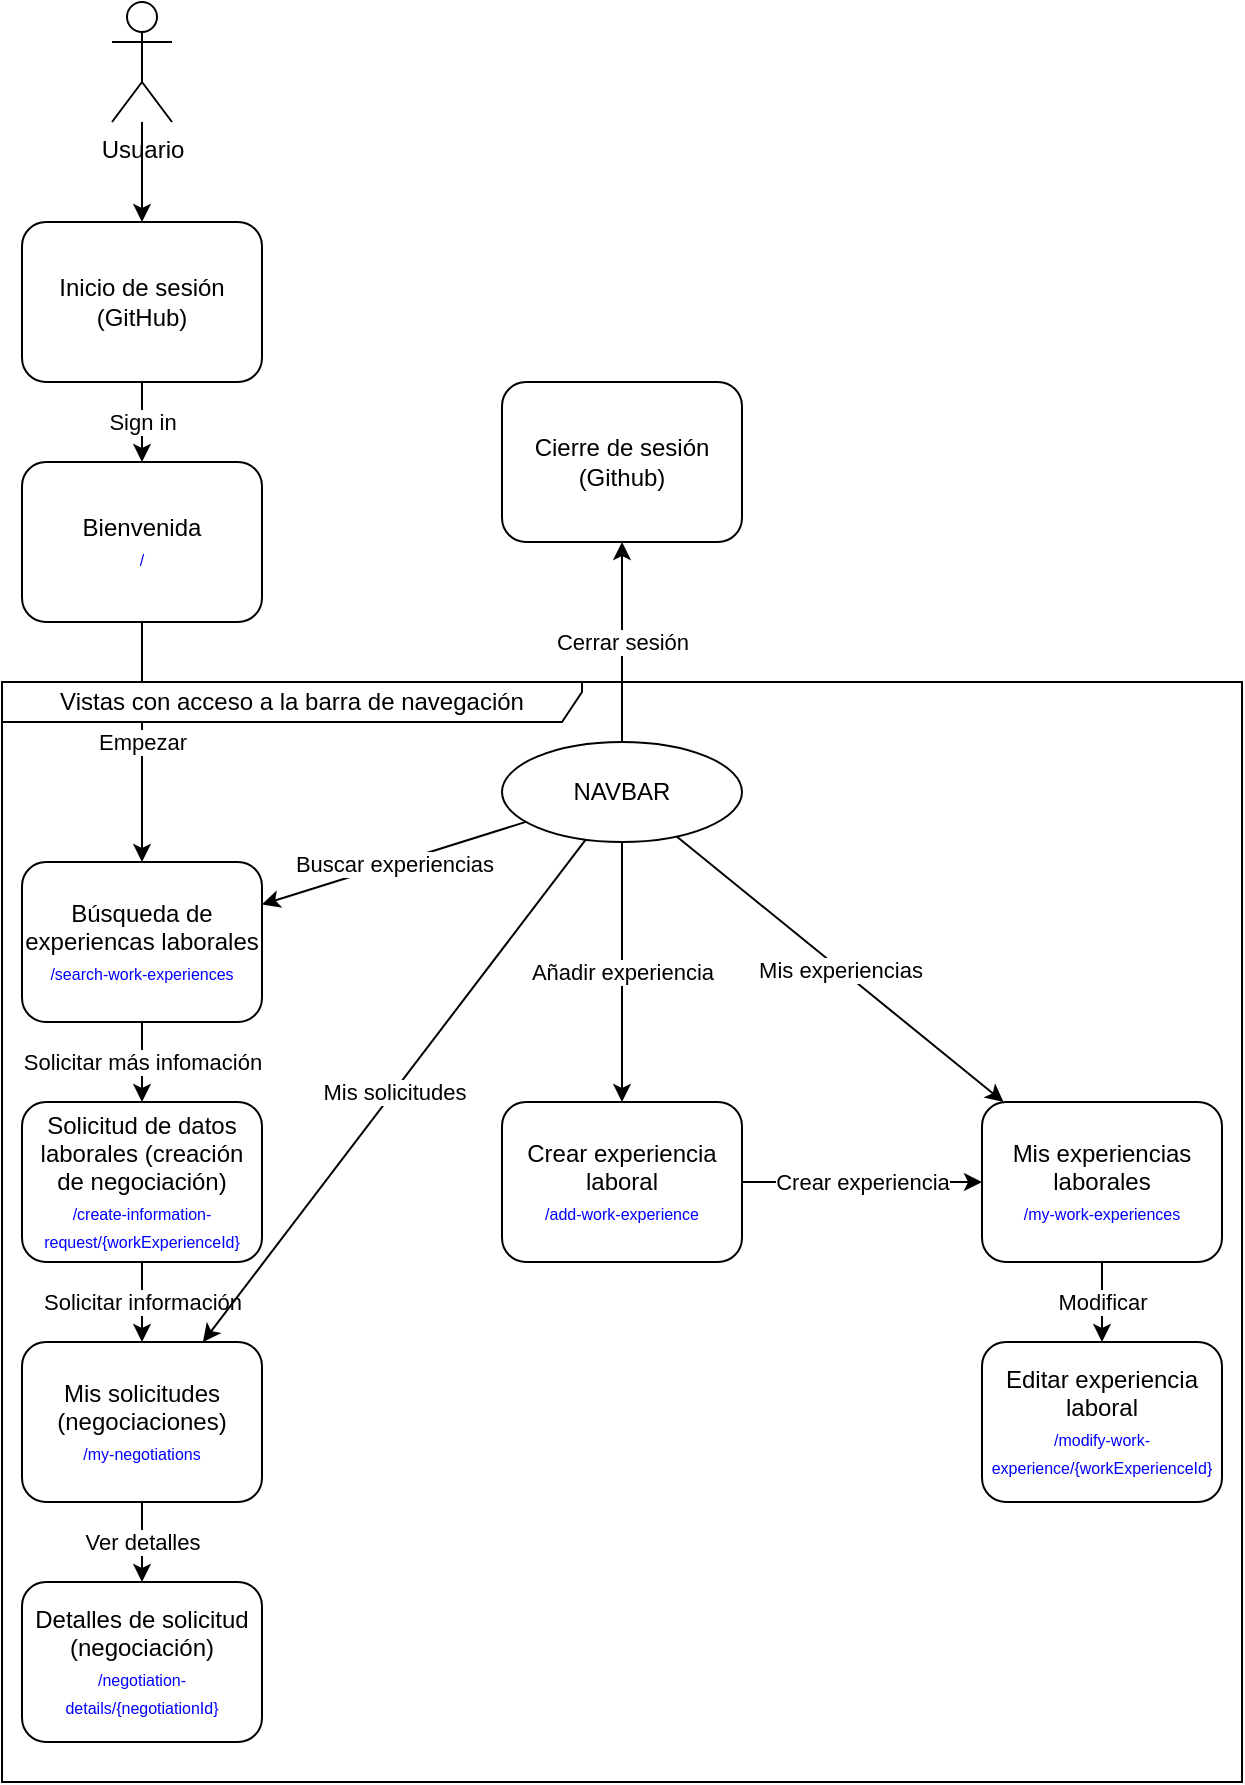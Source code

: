 <mxfile version="14.6.13" type="device"><diagram id="Q_rRQow08-Yb7mL1Citc" name="Página-1"><mxGraphModel dx="1673" dy="967" grid="1" gridSize="10" guides="1" tooltips="1" connect="1" arrows="1" fold="1" page="1" pageScale="1" pageWidth="827" pageHeight="1169" math="0" shadow="0"><root><mxCell id="0"/><mxCell id="1" parent="0"/><mxCell id="25cQ_Ur4_LoOCMcz6qQy-7" value="Empezar" style="endArrow=classic;html=1;" edge="1" parent="1" source="25cQ_Ur4_LoOCMcz6qQy-4" target="25cQ_Ur4_LoOCMcz6qQy-5"><mxGeometry width="50" height="50" relative="1" as="geometry"><mxPoint x="160" y="240" as="sourcePoint"/><mxPoint x="160" y="290" as="targetPoint"/></mxGeometry></mxCell><mxCell id="25cQ_Ur4_LoOCMcz6qQy-8" value="Vistas con acceso a la barra de navegación" style="shape=umlFrame;whiteSpace=wrap;html=1;width=290;height=20;" vertex="1" parent="1"><mxGeometry x="80" y="390" width="620" height="550" as="geometry"/></mxCell><mxCell id="25cQ_Ur4_LoOCMcz6qQy-1" value="Inicio de sesión&lt;br&gt;(GitHub)" style="rounded=1;whiteSpace=wrap;html=1;" vertex="1" parent="1"><mxGeometry x="90" y="160" width="120" height="80" as="geometry"/></mxCell><mxCell id="25cQ_Ur4_LoOCMcz6qQy-2" value="Usuario" style="shape=umlActor;verticalLabelPosition=bottom;verticalAlign=top;html=1;outlineConnect=0;" vertex="1" parent="1"><mxGeometry x="135" y="50" width="30" height="60" as="geometry"/></mxCell><mxCell id="25cQ_Ur4_LoOCMcz6qQy-3" value="NAVBAR" style="ellipse;whiteSpace=wrap;html=1;" vertex="1" parent="1"><mxGeometry x="330" y="420" width="120" height="50" as="geometry"/></mxCell><mxCell id="25cQ_Ur4_LoOCMcz6qQy-4" value="Bienvenida&lt;br&gt;&lt;font color=&quot;#0000ff&quot; style=&quot;font-size: 8px&quot;&gt;/&lt;/font&gt;" style="rounded=1;whiteSpace=wrap;html=1;" vertex="1" parent="1"><mxGeometry x="90" y="280" width="120" height="80" as="geometry"/></mxCell><mxCell id="25cQ_Ur4_LoOCMcz6qQy-5" value="Búsqueda de experiencas laborales&lt;br&gt;&lt;font color=&quot;#0000ff&quot; style=&quot;font-size: 8px&quot;&gt;/search-work-experiences&lt;/font&gt;" style="rounded=1;whiteSpace=wrap;html=1;" vertex="1" parent="1"><mxGeometry x="90" y="480" width="120" height="80" as="geometry"/></mxCell><mxCell id="25cQ_Ur4_LoOCMcz6qQy-6" value="Sign in" style="endArrow=classic;html=1;" edge="1" parent="1" source="25cQ_Ur4_LoOCMcz6qQy-1" target="25cQ_Ur4_LoOCMcz6qQy-4"><mxGeometry width="50" height="50" relative="1" as="geometry"><mxPoint x="60" y="560" as="sourcePoint"/><mxPoint x="110" y="510" as="targetPoint"/></mxGeometry></mxCell><mxCell id="25cQ_Ur4_LoOCMcz6qQy-9" value="Buscar experiencias" style="endArrow=classic;html=1;" edge="1" parent="1" source="25cQ_Ur4_LoOCMcz6qQy-3" target="25cQ_Ur4_LoOCMcz6qQy-5"><mxGeometry width="50" height="50" relative="1" as="geometry"><mxPoint x="160" y="400" as="sourcePoint"/><mxPoint x="160" y="540" as="targetPoint"/></mxGeometry></mxCell><mxCell id="25cQ_Ur4_LoOCMcz6qQy-10" value="Solicitud de datos laborales (creación de negociación)&lt;br&gt;&lt;font color=&quot;#0000ff&quot;&gt;&lt;span style=&quot;font-size: 8px&quot;&gt;/create-information-request/{workExperienceId}&lt;/span&gt;&lt;/font&gt;" style="rounded=1;whiteSpace=wrap;html=1;" vertex="1" parent="1"><mxGeometry x="90" y="600" width="120" height="80" as="geometry"/></mxCell><mxCell id="25cQ_Ur4_LoOCMcz6qQy-11" value="Solicitar más infomación" style="endArrow=classic;html=1;" edge="1" parent="1" source="25cQ_Ur4_LoOCMcz6qQy-5" target="25cQ_Ur4_LoOCMcz6qQy-10"><mxGeometry width="50" height="50" relative="1" as="geometry"><mxPoint x="160" y="400" as="sourcePoint"/><mxPoint x="160" y="540" as="targetPoint"/></mxGeometry></mxCell><mxCell id="25cQ_Ur4_LoOCMcz6qQy-12" value="Mis solicitudes&lt;br&gt;(negociaciones)&lt;br&gt;&lt;span style=&quot;color: rgb(0 , 0 , 255) ; font-size: 8px&quot;&gt;/my-negotiations&lt;/span&gt;" style="rounded=1;whiteSpace=wrap;html=1;" vertex="1" parent="1"><mxGeometry x="90" y="720" width="120" height="80" as="geometry"/></mxCell><mxCell id="25cQ_Ur4_LoOCMcz6qQy-13" value="Solicitar información" style="endArrow=classic;html=1;" edge="1" parent="1" source="25cQ_Ur4_LoOCMcz6qQy-10" target="25cQ_Ur4_LoOCMcz6qQy-12"><mxGeometry width="50" height="50" relative="1" as="geometry"><mxPoint x="160" y="600" as="sourcePoint"/><mxPoint x="160" y="645" as="targetPoint"/></mxGeometry></mxCell><mxCell id="25cQ_Ur4_LoOCMcz6qQy-14" value="Mis solicitudes" style="endArrow=classic;html=1;" edge="1" parent="1" source="25cQ_Ur4_LoOCMcz6qQy-3" target="25cQ_Ur4_LoOCMcz6qQy-12"><mxGeometry width="50" height="50" relative="1" as="geometry"><mxPoint x="400.826" y="499.325" as="sourcePoint"/><mxPoint x="220" y="552.414" as="targetPoint"/></mxGeometry></mxCell><mxCell id="25cQ_Ur4_LoOCMcz6qQy-15" value="" style="endArrow=classic;html=1;" edge="1" parent="1" source="25cQ_Ur4_LoOCMcz6qQy-2" target="25cQ_Ur4_LoOCMcz6qQy-1"><mxGeometry width="50" height="50" relative="1" as="geometry"><mxPoint x="160" y="240" as="sourcePoint"/><mxPoint x="160" y="290" as="targetPoint"/></mxGeometry></mxCell><mxCell id="25cQ_Ur4_LoOCMcz6qQy-16" value="Detalles de solicitud&lt;br&gt;(negociación)&lt;br&gt;&lt;span style=&quot;color: rgb(0 , 0 , 255) ; font-size: 8px&quot;&gt;/&lt;/span&gt;&lt;font color=&quot;#0000ff&quot;&gt;&lt;span style=&quot;font-size: 8px&quot;&gt;negotiation-details/{negotiationId}&lt;/span&gt;&lt;/font&gt;" style="rounded=1;whiteSpace=wrap;html=1;" vertex="1" parent="1"><mxGeometry x="90" y="840" width="120" height="80" as="geometry"/></mxCell><mxCell id="25cQ_Ur4_LoOCMcz6qQy-17" value="Ver detalles" style="endArrow=classic;html=1;" edge="1" parent="1" source="25cQ_Ur4_LoOCMcz6qQy-12" target="25cQ_Ur4_LoOCMcz6qQy-16"><mxGeometry width="50" height="50" relative="1" as="geometry"><mxPoint x="160" y="690" as="sourcePoint"/><mxPoint x="160" y="730" as="targetPoint"/></mxGeometry></mxCell><mxCell id="25cQ_Ur4_LoOCMcz6qQy-18" value="Crear experiencia laboral&lt;br&gt;&lt;font color=&quot;#0000ff&quot;&gt;&lt;span style=&quot;font-size: 8px&quot;&gt;/add-work-experience&lt;/span&gt;&lt;/font&gt;" style="rounded=1;whiteSpace=wrap;html=1;" vertex="1" parent="1"><mxGeometry x="330" y="600" width="120" height="80" as="geometry"/></mxCell><mxCell id="25cQ_Ur4_LoOCMcz6qQy-19" value="Añadir experiencia" style="endArrow=classic;html=1;" edge="1" parent="1" source="25cQ_Ur4_LoOCMcz6qQy-3" target="25cQ_Ur4_LoOCMcz6qQy-18"><mxGeometry width="50" height="50" relative="1" as="geometry"><mxPoint x="353.968" y="479.091" as="sourcePoint"/><mxPoint x="186.667" y="730" as="targetPoint"/></mxGeometry></mxCell><mxCell id="25cQ_Ur4_LoOCMcz6qQy-20" value="Mis experiencias laborales&lt;br&gt;&lt;font color=&quot;#0000ff&quot;&gt;&lt;span style=&quot;font-size: 8px&quot;&gt;/my-work-experiences&lt;/span&gt;&lt;/font&gt;" style="rounded=1;whiteSpace=wrap;html=1;" vertex="1" parent="1"><mxGeometry x="570" y="600" width="120" height="80" as="geometry"/></mxCell><mxCell id="25cQ_Ur4_LoOCMcz6qQy-21" value="Mis experiencias" style="endArrow=classic;html=1;" edge="1" parent="1" source="25cQ_Ur4_LoOCMcz6qQy-3" target="25cQ_Ur4_LoOCMcz6qQy-20"><mxGeometry width="50" height="50" relative="1" as="geometry"><mxPoint x="370" y="480" as="sourcePoint"/><mxPoint x="370" y="610" as="targetPoint"/></mxGeometry></mxCell><mxCell id="25cQ_Ur4_LoOCMcz6qQy-22" value="Crear experiencia" style="endArrow=classic;html=1;" edge="1" parent="1" source="25cQ_Ur4_LoOCMcz6qQy-18" target="25cQ_Ur4_LoOCMcz6qQy-20"><mxGeometry width="50" height="50" relative="1" as="geometry"><mxPoint x="370" y="480" as="sourcePoint"/><mxPoint x="370" y="610" as="targetPoint"/></mxGeometry></mxCell><mxCell id="25cQ_Ur4_LoOCMcz6qQy-23" value="Editar experiencia laboral&lt;br&gt;&lt;font color=&quot;#0000ff&quot;&gt;&lt;span style=&quot;font-size: 8px&quot;&gt;/modify-work-experience/{workExperienceId}&lt;/span&gt;&lt;/font&gt;" style="rounded=1;whiteSpace=wrap;html=1;" vertex="1" parent="1"><mxGeometry x="570" y="720" width="120" height="80" as="geometry"/></mxCell><mxCell id="25cQ_Ur4_LoOCMcz6qQy-24" value="Modificar" style="endArrow=classic;html=1;" edge="1" parent="1" source="25cQ_Ur4_LoOCMcz6qQy-20" target="25cQ_Ur4_LoOCMcz6qQy-23"><mxGeometry width="50" height="50" relative="1" as="geometry"><mxPoint x="400" y="480" as="sourcePoint"/><mxPoint x="400" y="610" as="targetPoint"/></mxGeometry></mxCell><mxCell id="25cQ_Ur4_LoOCMcz6qQy-25" value="Cierre de sesión (Github)" style="rounded=1;whiteSpace=wrap;html=1;" vertex="1" parent="1"><mxGeometry x="330" y="240" width="120" height="80" as="geometry"/></mxCell><mxCell id="25cQ_Ur4_LoOCMcz6qQy-26" value="Cerrar sesión" style="endArrow=classic;html=1;" edge="1" parent="1" source="25cQ_Ur4_LoOCMcz6qQy-3" target="25cQ_Ur4_LoOCMcz6qQy-25"><mxGeometry width="50" height="50" relative="1" as="geometry"><mxPoint x="400" y="480" as="sourcePoint"/><mxPoint x="400" y="610" as="targetPoint"/></mxGeometry></mxCell></root></mxGraphModel></diagram></mxfile>